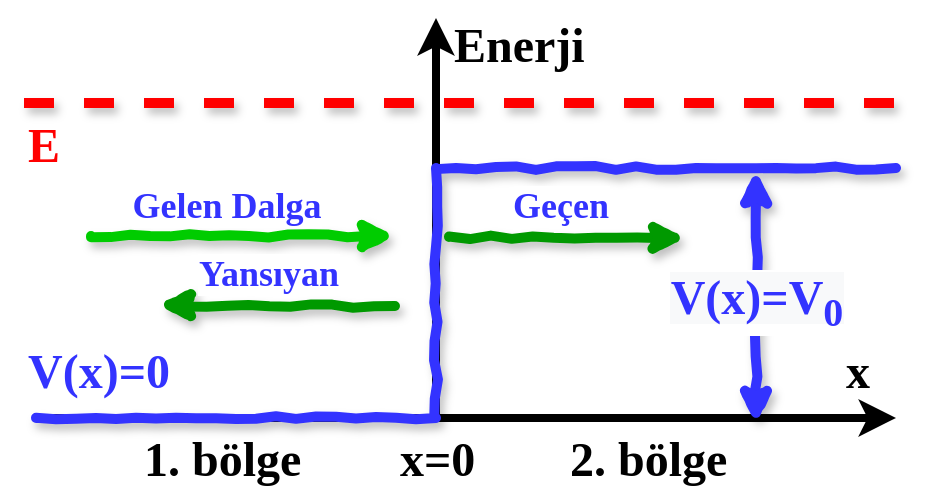 <mxfile version="12.1.7" type="device" pages="1"><diagram id="ZiPAcwfU952Y07UZ7NPH" name="Page-1"><mxGraphModel dx="1088" dy="591" grid="0" gridSize="10" guides="1" tooltips="1" connect="1" arrows="1" fold="1" page="1" pageScale="1" pageWidth="850" pageHeight="1100" math="0" shadow="0"><root><mxCell id="0"/><mxCell id="1" parent="0"/><mxCell id="BAUUFboI9dtbD_EHtKBf-2" value="" style="endArrow=classic;html=1;strokeWidth=4;" edge="1" parent="1"><mxGeometry width="50" height="50" relative="1" as="geometry"><mxPoint x="200" y="360" as="sourcePoint"/><mxPoint x="630" y="360" as="targetPoint"/></mxGeometry></mxCell><mxCell id="BAUUFboI9dtbD_EHtKBf-3" value="" style="endArrow=classic;html=1;strokeWidth=4;" edge="1" parent="1"><mxGeometry width="50" height="50" relative="1" as="geometry"><mxPoint x="400" y="360" as="sourcePoint"/><mxPoint x="400" y="160" as="targetPoint"/></mxGeometry></mxCell><mxCell id="BAUUFboI9dtbD_EHtKBf-6" value="" style="edgeStyle=elbowEdgeStyle;elbow=horizontal;endArrow=none;html=1;strokeWidth=5;endFill=0;rounded=0;fillColor=#e3c800;strokeColor=#3333FF;startSize=6;endSize=6;jumpSize=6;comic=1;shadow=1;" edge="1" parent="1"><mxGeometry width="50" height="50" relative="1" as="geometry"><mxPoint x="200" y="360" as="sourcePoint"/><mxPoint x="630" y="235" as="targetPoint"/><Array as="points"><mxPoint x="400" y="300"/></Array></mxGeometry></mxCell><mxCell id="BAUUFboI9dtbD_EHtKBf-7" value="" style="endArrow=classic;startArrow=classic;html=1;shadow=1;strokeWidth=5;startFill=1;gradientColor=#ea6b66;fillColor=#f8cecc;strokeColor=#3333FF;comic=1;" edge="1" parent="1"><mxGeometry width="50" height="50" relative="1" as="geometry"><mxPoint x="560" y="363" as="sourcePoint"/><mxPoint x="560" y="236" as="targetPoint"/></mxGeometry></mxCell><mxCell id="BAUUFboI9dtbD_EHtKBf-29" value="&lt;b style=&quot;font-family: &amp;#34;comic sans ms&amp;#34; ; font-size: 24px ; text-align: left ; background-color: rgb(248 , 249 , 250)&quot;&gt;V(x)=V&lt;sub&gt;0&lt;/sub&gt;&lt;/b&gt;" style="text;html=1;resizable=0;points=[];align=center;verticalAlign=middle;labelBackgroundColor=#ffffff;fontColor=#3333FF;" vertex="1" connectable="0" parent="BAUUFboI9dtbD_EHtKBf-7"><mxGeometry x="-0.21" relative="1" as="geometry"><mxPoint y="-11" as="offset"/></mxGeometry></mxCell><mxCell id="BAUUFboI9dtbD_EHtKBf-15" value="&lt;font style=&quot;font-size: 24px&quot; face=&quot;Comic Sans MS&quot;&gt;&lt;b&gt;Enerji&lt;/b&gt;&lt;/font&gt;" style="text;html=1;resizable=0;points=[];autosize=1;align=left;verticalAlign=top;spacingTop=-4;fontColor=#000000;" vertex="1" parent="1"><mxGeometry x="406.5" y="156.5" width="79" height="20" as="geometry"/></mxCell><mxCell id="BAUUFboI9dtbD_EHtKBf-16" value="" style="endArrow=none;dashed=1;html=1;shadow=1;strokeColor=#FF0000;strokeWidth=5;fontColor=#000000;" edge="1" parent="1"><mxGeometry width="50" height="50" relative="1" as="geometry"><mxPoint x="194" y="202.5" as="sourcePoint"/><mxPoint x="634" y="202.5" as="targetPoint"/></mxGeometry></mxCell><mxCell id="BAUUFboI9dtbD_EHtKBf-18" value="&lt;font style=&quot;font-size: 24px&quot; face=&quot;Comic Sans MS&quot;&gt;&lt;b&gt;E&lt;/b&gt;&lt;/font&gt;" style="text;html=1;resizable=0;points=[];autosize=1;align=left;verticalAlign=top;spacingTop=-4;fontColor=#FF0000;" vertex="1" parent="1"><mxGeometry x="194" y="206.5" width="25" height="20" as="geometry"/></mxCell><mxCell id="BAUUFboI9dtbD_EHtKBf-19" value="&lt;font style=&quot;font-size: 24px&quot; face=&quot;Comic Sans MS&quot;&gt;&lt;b&gt;x=0&lt;/b&gt;&lt;/font&gt;" style="text;html=1;resizable=0;points=[];autosize=1;align=left;verticalAlign=top;spacingTop=-4;fontColor=#000000;" vertex="1" parent="1"><mxGeometry x="379.5" y="363.5" width="54" height="20" as="geometry"/></mxCell><mxCell id="BAUUFboI9dtbD_EHtKBf-20" value="&lt;font style=&quot;font-size: 24px&quot; face=&quot;Comic Sans MS&quot;&gt;&lt;b&gt;x&lt;/b&gt;&lt;/font&gt;" style="text;html=1;resizable=0;points=[];autosize=1;align=left;verticalAlign=top;spacingTop=-4;fontColor=#000000;" vertex="1" parent="1"><mxGeometry x="603" y="320" width="24" height="20" as="geometry"/></mxCell><mxCell id="BAUUFboI9dtbD_EHtKBf-21" value="&lt;font face=&quot;Comic Sans MS&quot;&gt;&lt;span style=&quot;font-size: 24px&quot;&gt;&lt;b&gt;V(x)=0&lt;/b&gt;&lt;/span&gt;&lt;/font&gt;" style="text;html=1;resizable=0;points=[];autosize=1;align=left;verticalAlign=top;spacingTop=-4;gradientColor=#ea6b66;fillColor=none;strokeColor=none;shadow=0;comic=0;rounded=0;glass=0;fontColor=#3333FF;" vertex="1" parent="1"><mxGeometry x="194" y="320" width="87" height="20" as="geometry"/></mxCell><mxCell id="BAUUFboI9dtbD_EHtKBf-23" value="" style="endArrow=classic;html=1;shadow=1;strokeColor=#00CC00;strokeWidth=5;fontColor=#3333FF;comic=1;" edge="1" parent="1"><mxGeometry width="50" height="50" relative="1" as="geometry"><mxPoint x="227.5" y="269" as="sourcePoint"/><mxPoint x="379.5" y="269" as="targetPoint"/></mxGeometry></mxCell><mxCell id="BAUUFboI9dtbD_EHtKBf-25" value="&lt;font style=&quot;font-size: 18px&quot; face=&quot;Comic Sans MS&quot;&gt;&lt;b&gt;Gelen Dalga&lt;/b&gt;&lt;/font&gt;" style="text;html=1;resizable=0;points=[];align=center;verticalAlign=middle;labelBackgroundColor=#ffffff;fontColor=#3333FF;" vertex="1" connectable="0" parent="BAUUFboI9dtbD_EHtKBf-23"><mxGeometry x="-0.257" y="-3" relative="1" as="geometry"><mxPoint x="11" y="-18.5" as="offset"/></mxGeometry></mxCell><mxCell id="BAUUFboI9dtbD_EHtKBf-26" value="" style="endArrow=classic;html=1;shadow=1;strokeColor=#009900;strokeWidth=5;fontColor=#3333FF;comic=1;" edge="1" parent="1"><mxGeometry width="50" height="50" relative="1" as="geometry"><mxPoint x="406.5" y="269.5" as="sourcePoint"/><mxPoint x="525" y="270" as="targetPoint"/></mxGeometry></mxCell><mxCell id="BAUUFboI9dtbD_EHtKBf-27" value="&lt;font style=&quot;font-size: 18px&quot; face=&quot;Comic Sans MS&quot;&gt;&lt;b&gt;Geçen&lt;/b&gt;&lt;/font&gt;" style="text;html=1;resizable=0;points=[];align=center;verticalAlign=middle;labelBackgroundColor=#ffffff;fontColor=#3333FF;" vertex="1" connectable="0" parent="BAUUFboI9dtbD_EHtKBf-26"><mxGeometry x="-0.257" y="-3" relative="1" as="geometry"><mxPoint x="11" y="-18.5" as="offset"/></mxGeometry></mxCell><mxCell id="BAUUFboI9dtbD_EHtKBf-30" value="" style="endArrow=none;html=1;shadow=1;strokeColor=#009900;strokeWidth=5;fontColor=#3333FF;comic=1;startArrow=classic;startFill=1;endFill=0;" edge="1" parent="1"><mxGeometry width="50" height="50" relative="1" as="geometry"><mxPoint x="261" y="303.5" as="sourcePoint"/><mxPoint x="379.5" y="304" as="targetPoint"/></mxGeometry></mxCell><mxCell id="BAUUFboI9dtbD_EHtKBf-31" value="&lt;font style=&quot;font-size: 18px&quot; face=&quot;Comic Sans MS&quot;&gt;&lt;b&gt;Yansıyan&lt;/b&gt;&lt;/font&gt;" style="text;html=1;resizable=0;points=[];align=center;verticalAlign=middle;labelBackgroundColor=#ffffff;fontColor=#3333FF;" vertex="1" connectable="0" parent="BAUUFboI9dtbD_EHtKBf-30"><mxGeometry x="-0.257" y="-3" relative="1" as="geometry"><mxPoint x="11" y="-18.5" as="offset"/></mxGeometry></mxCell><mxCell id="BAUUFboI9dtbD_EHtKBf-32" value="&lt;font face=&quot;Comic Sans MS&quot;&gt;&lt;span style=&quot;font-size: 24px&quot;&gt;&lt;b&gt;1. bölge&lt;/b&gt;&lt;/span&gt;&lt;/font&gt;" style="text;html=1;resizable=0;points=[];autosize=1;align=left;verticalAlign=top;spacingTop=-4;gradientColor=#ea6b66;fillColor=none;strokeColor=none;shadow=0;comic=0;rounded=0;glass=0;fontColor=#000000;" vertex="1" parent="1"><mxGeometry x="252" y="363.5" width="105" height="20" as="geometry"/></mxCell><mxCell id="BAUUFboI9dtbD_EHtKBf-34" value="&lt;font face=&quot;Comic Sans MS&quot;&gt;&lt;span style=&quot;font-size: 24px&quot;&gt;&lt;b&gt;2. bölge&lt;/b&gt;&lt;/span&gt;&lt;/font&gt;" style="text;html=1;resizable=0;points=[];autosize=1;align=left;verticalAlign=top;spacingTop=-4;gradientColor=#ea6b66;fillColor=none;strokeColor=none;shadow=0;comic=0;rounded=0;glass=0;fontColor=#000000;" vertex="1" parent="1"><mxGeometry x="464.5" y="363.5" width="105" height="20" as="geometry"/></mxCell><mxCell id="BAUUFboI9dtbD_EHtKBf-36" value="" style="endArrow=none;html=1;shadow=0;strokeColor=none;strokeWidth=5;fontColor=#000000;comic=0;" edge="1" parent="1"><mxGeometry width="50" height="50" relative="1" as="geometry"><mxPoint x="182" y="400.5" as="sourcePoint"/><mxPoint x="621" y="400.5" as="targetPoint"/></mxGeometry></mxCell></root></mxGraphModel></diagram></mxfile>
